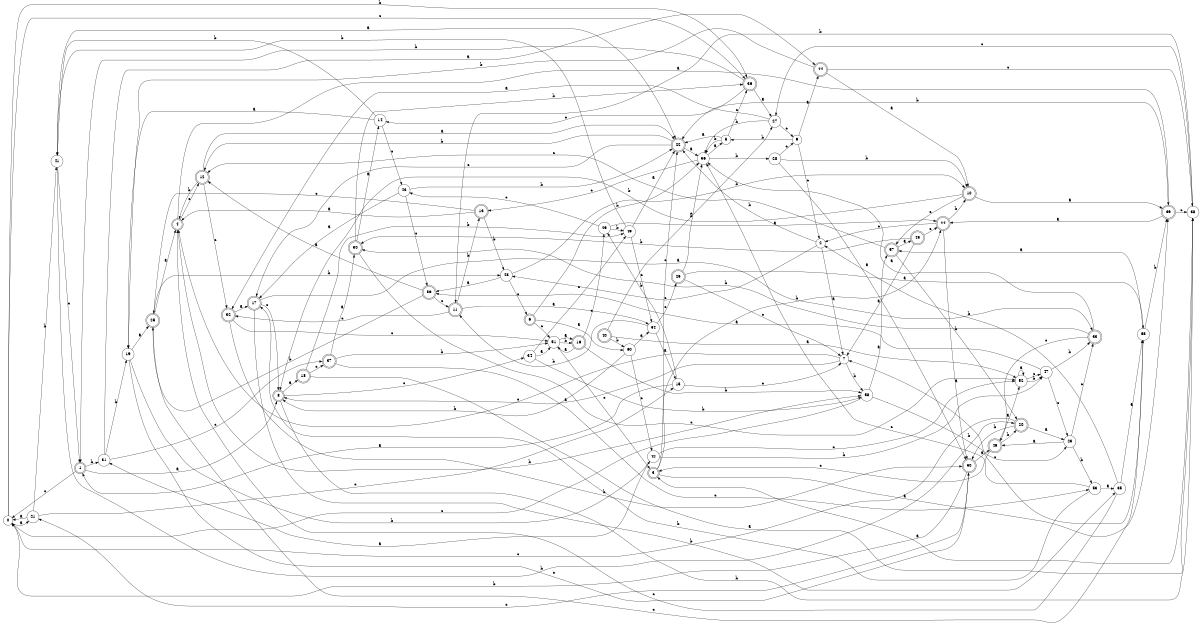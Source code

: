 digraph n49_10 {
__start0 [label="" shape="none"];

rankdir=LR;
size="8,5";

s0 [style="filled", color="black", fillcolor="white" shape="circle", label="0"];
s1 [style="rounded,filled", color="black", fillcolor="white" shape="doublecircle", label="1"];
s2 [style="filled", color="black", fillcolor="white" shape="circle", label="2"];
s3 [style="rounded,filled", color="black", fillcolor="white" shape="doublecircle", label="3"];
s4 [style="rounded,filled", color="black", fillcolor="white" shape="doublecircle", label="4"];
s5 [style="filled", color="black", fillcolor="white" shape="circle", label="5"];
s6 [style="rounded,filled", color="black", fillcolor="white" shape="doublecircle", label="6"];
s7 [style="filled", color="black", fillcolor="white" shape="circle", label="7"];
s8 [style="rounded,filled", color="black", fillcolor="white" shape="doublecircle", label="8"];
s9 [style="filled", color="black", fillcolor="white" shape="circle", label="9"];
s10 [style="rounded,filled", color="black", fillcolor="white" shape="doublecircle", label="10"];
s11 [style="rounded,filled", color="black", fillcolor="white" shape="doublecircle", label="11"];
s12 [style="rounded,filled", color="black", fillcolor="white" shape="doublecircle", label="12"];
s13 [style="rounded,filled", color="black", fillcolor="white" shape="doublecircle", label="13"];
s14 [style="filled", color="black", fillcolor="white" shape="circle", label="14"];
s15 [style="filled", color="black", fillcolor="white" shape="circle", label="15"];
s16 [style="rounded,filled", color="black", fillcolor="white" shape="doublecircle", label="16"];
s17 [style="rounded,filled", color="black", fillcolor="white" shape="doublecircle", label="17"];
s18 [style="rounded,filled", color="black", fillcolor="white" shape="doublecircle", label="18"];
s19 [style="filled", color="black", fillcolor="white" shape="circle", label="19"];
s20 [style="rounded,filled", color="black", fillcolor="white" shape="doublecircle", label="20"];
s21 [style="filled", color="black", fillcolor="white" shape="circle", label="21"];
s22 [style="rounded,filled", color="black", fillcolor="white" shape="doublecircle", label="22"];
s23 [style="filled", color="black", fillcolor="white" shape="circle", label="23"];
s24 [style="rounded,filled", color="black", fillcolor="white" shape="doublecircle", label="24"];
s25 [style="rounded,filled", color="black", fillcolor="white" shape="doublecircle", label="25"];
s26 [style="rounded,filled", color="black", fillcolor="white" shape="doublecircle", label="26"];
s27 [style="filled", color="black", fillcolor="white" shape="circle", label="27"];
s28 [style="filled", color="black", fillcolor="white" shape="circle", label="28"];
s29 [style="filled", color="black", fillcolor="white" shape="circle", label="29"];
s30 [style="rounded,filled", color="black", fillcolor="white" shape="doublecircle", label="30"];
s31 [style="filled", color="black", fillcolor="white" shape="circle", label="31"];
s32 [style="rounded,filled", color="black", fillcolor="white" shape="doublecircle", label="32"];
s33 [style="rounded,filled", color="black", fillcolor="white" shape="doublecircle", label="33"];
s34 [style="filled", color="black", fillcolor="white" shape="circle", label="34"];
s35 [style="filled", color="black", fillcolor="white" shape="circle", label="35"];
s36 [style="rounded,filled", color="black", fillcolor="white" shape="doublecircle", label="36"];
s37 [style="rounded,filled", color="black", fillcolor="white" shape="doublecircle", label="37"];
s38 [style="filled", color="black", fillcolor="white" shape="circle", label="38"];
s39 [style="rounded,filled", color="black", fillcolor="white" shape="doublecircle", label="39"];
s40 [style="rounded,filled", color="black", fillcolor="white" shape="doublecircle", label="40"];
s41 [style="filled", color="black", fillcolor="white" shape="circle", label="41"];
s42 [style="filled", color="black", fillcolor="white" shape="circle", label="42"];
s43 [style="filled", color="black", fillcolor="white" shape="circle", label="43"];
s44 [style="rounded,filled", color="black", fillcolor="white" shape="doublecircle", label="44"];
s45 [style="rounded,filled", color="black", fillcolor="white" shape="doublecircle", label="45"];
s46 [style="rounded,filled", color="black", fillcolor="white" shape="doublecircle", label="46"];
s47 [style="filled", color="black", fillcolor="white" shape="circle", label="47"];
s48 [style="filled", color="black", fillcolor="white" shape="circle", label="48"];
s49 [style="filled", color="black", fillcolor="white" shape="circle", label="49"];
s50 [style="rounded,filled", color="black", fillcolor="white" shape="doublecircle", label="50"];
s51 [style="filled", color="black", fillcolor="white" shape="circle", label="51"];
s52 [style="filled", color="black", fillcolor="white" shape="circle", label="52"];
s53 [style="filled", color="black", fillcolor="white" shape="circle", label="53"];
s54 [style="filled", color="black", fillcolor="white" shape="circle", label="54"];
s55 [style="filled", color="black", fillcolor="white" shape="circle", label="55"];
s56 [style="filled", color="black", fillcolor="white" shape="circle", label="56"];
s57 [style="rounded,filled", color="black", fillcolor="white" shape="doublecircle", label="57"];
s58 [style="filled", color="black", fillcolor="white" shape="circle", label="58"];
s59 [style="rounded,filled", color="black", fillcolor="white" shape="doublecircle", label="59"];
s60 [style="filled", color="black", fillcolor="white" shape="circle", label="60"];
s0 -> s21 [label="a"];
s0 -> s36 [label="b"];
s0 -> s36 [label="c"];
s1 -> s8 [label="a"];
s1 -> s31 [label="b"];
s1 -> s0 [label="c"];
s2 -> s7 [label="a"];
s2 -> s22 [label="b"];
s2 -> s48 [label="c"];
s3 -> s39 [label="a"];
s3 -> s24 [label="b"];
s3 -> s22 [label="c"];
s4 -> s39 [label="a"];
s4 -> s58 [label="b"];
s4 -> s12 [label="c"];
s5 -> s22 [label="a"];
s5 -> s56 [label="b"];
s5 -> s36 [label="c"];
s6 -> s60 [label="a"];
s6 -> s56 [label="b"];
s6 -> s51 [label="c"];
s7 -> s8 [label="a"];
s7 -> s58 [label="b"];
s7 -> s4 [label="c"];
s8 -> s18 [label="a"];
s8 -> s38 [label="b"];
s8 -> s34 [label="c"];
s9 -> s44 [label="a"];
s9 -> s5 [label="b"];
s9 -> s2 [label="c"];
s10 -> s39 [label="a"];
s10 -> s8 [label="b"];
s10 -> s57 [label="c"];
s11 -> s54 [label="a"];
s11 -> s13 [label="b"];
s11 -> s32 [label="c"];
s12 -> s22 [label="a"];
s12 -> s4 [label="b"];
s12 -> s32 [label="c"];
s13 -> s4 [label="a"];
s13 -> s48 [label="b"];
s13 -> s25 [label="c"];
s14 -> s19 [label="a"];
s14 -> s41 [label="b"];
s14 -> s43 [label="c"];
s15 -> s1 [label="a"];
s15 -> s29 [label="b"];
s15 -> s7 [label="c"];
s16 -> s51 [label="a"];
s16 -> s58 [label="b"];
s16 -> s29 [label="c"];
s17 -> s33 [label="a"];
s17 -> s35 [label="b"];
s17 -> s8 [label="c"];
s18 -> s38 [label="a"];
s18 -> s49 [label="b"];
s18 -> s37 [label="c"];
s19 -> s25 [label="a"];
s19 -> s42 [label="b"];
s19 -> s50 [label="c"];
s20 -> s23 [label="a"];
s20 -> s50 [label="b"];
s20 -> s0 [label="c"];
s21 -> s0 [label="a"];
s21 -> s41 [label="b"];
s21 -> s15 [label="c"];
s22 -> s56 [label="a"];
s22 -> s12 [label="b"];
s22 -> s17 [label="c"];
s23 -> s46 [label="a"];
s23 -> s53 [label="b"];
s23 -> s33 [label="c"];
s24 -> s50 [label="a"];
s24 -> s10 [label="b"];
s24 -> s2 [label="c"];
s25 -> s4 [label="a"];
s25 -> s48 [label="b"];
s25 -> s55 [label="c"];
s26 -> s55 [label="a"];
s26 -> s56 [label="b"];
s26 -> s7 [label="c"];
s27 -> s32 [label="a"];
s27 -> s56 [label="b"];
s27 -> s9 [label="c"];
s28 -> s50 [label="a"];
s28 -> s10 [label="b"];
s28 -> s9 [label="c"];
s29 -> s24 [label="a"];
s29 -> s49 [label="b"];
s29 -> s43 [label="c"];
s30 -> s14 [label="a"];
s30 -> s36 [label="b"];
s30 -> s52 [label="c"];
s31 -> s44 [label="a"];
s31 -> s19 [label="b"];
s31 -> s37 [label="c"];
s32 -> s17 [label="a"];
s32 -> s50 [label="b"];
s32 -> s51 [label="c"];
s33 -> s56 [label="a"];
s33 -> s30 [label="b"];
s33 -> s46 [label="c"];
s34 -> s51 [label="a"];
s34 -> s58 [label="b"];
s34 -> s49 [label="c"];
s35 -> s55 [label="a"];
s35 -> s2 [label="b"];
s35 -> s4 [label="c"];
s36 -> s27 [label="a"];
s36 -> s1 [label="b"];
s36 -> s14 [label="c"];
s37 -> s30 [label="a"];
s37 -> s51 [label="b"];
s37 -> s53 [label="c"];
s38 -> s3 [label="a"];
s38 -> s11 [label="b"];
s38 -> s27 [label="c"];
s39 -> s24 [label="a"];
s39 -> s22 [label="b"];
s39 -> s38 [label="c"];
s40 -> s52 [label="a"];
s40 -> s60 [label="b"];
s40 -> s27 [label="c"];
s41 -> s22 [label="a"];
s41 -> s20 [label="b"];
s41 -> s1 [label="c"];
s42 -> s31 [label="a"];
s42 -> s47 [label="b"];
s42 -> s52 [label="c"];
s43 -> s17 [label="a"];
s43 -> s22 [label="b"];
s43 -> s59 [label="c"];
s44 -> s10 [label="a"];
s44 -> s19 [label="b"];
s44 -> s38 [label="c"];
s45 -> s7 [label="a"];
s45 -> s30 [label="b"];
s45 -> s24 [label="c"];
s46 -> s52 [label="a"];
s46 -> s20 [label="b"];
s46 -> s3 [label="c"];
s47 -> s59 [label="a"];
s47 -> s33 [label="b"];
s47 -> s23 [label="c"];
s48 -> s59 [label="a"];
s48 -> s10 [label="b"];
s48 -> s6 [label="c"];
s49 -> s22 [label="a"];
s49 -> s41 [label="b"];
s49 -> s54 [label="c"];
s50 -> s46 [label="a"];
s50 -> s0 [label="b"];
s50 -> s21 [label="c"];
s51 -> s16 [label="a"];
s51 -> s16 [label="b"];
s51 -> s3 [label="c"];
s52 -> s52 [label="a"];
s52 -> s47 [label="b"];
s52 -> s47 [label="c"];
s53 -> s35 [label="a"];
s53 -> s17 [label="b"];
s53 -> s56 [label="c"];
s54 -> s15 [label="a"];
s54 -> s11 [label="b"];
s54 -> s26 [label="c"];
s55 -> s57 [label="a"];
s55 -> s39 [label="b"];
s55 -> s7 [label="c"];
s56 -> s5 [label="a"];
s56 -> s28 [label="b"];
s56 -> s13 [label="c"];
s57 -> s45 [label="a"];
s57 -> s20 [label="b"];
s57 -> s12 [label="c"];
s58 -> s57 [label="a"];
s58 -> s23 [label="b"];
s58 -> s0 [label="c"];
s59 -> s12 [label="a"];
s59 -> s25 [label="b"];
s59 -> s11 [label="c"];
s60 -> s54 [label="a"];
s60 -> s8 [label="b"];
s60 -> s42 [label="c"];

}